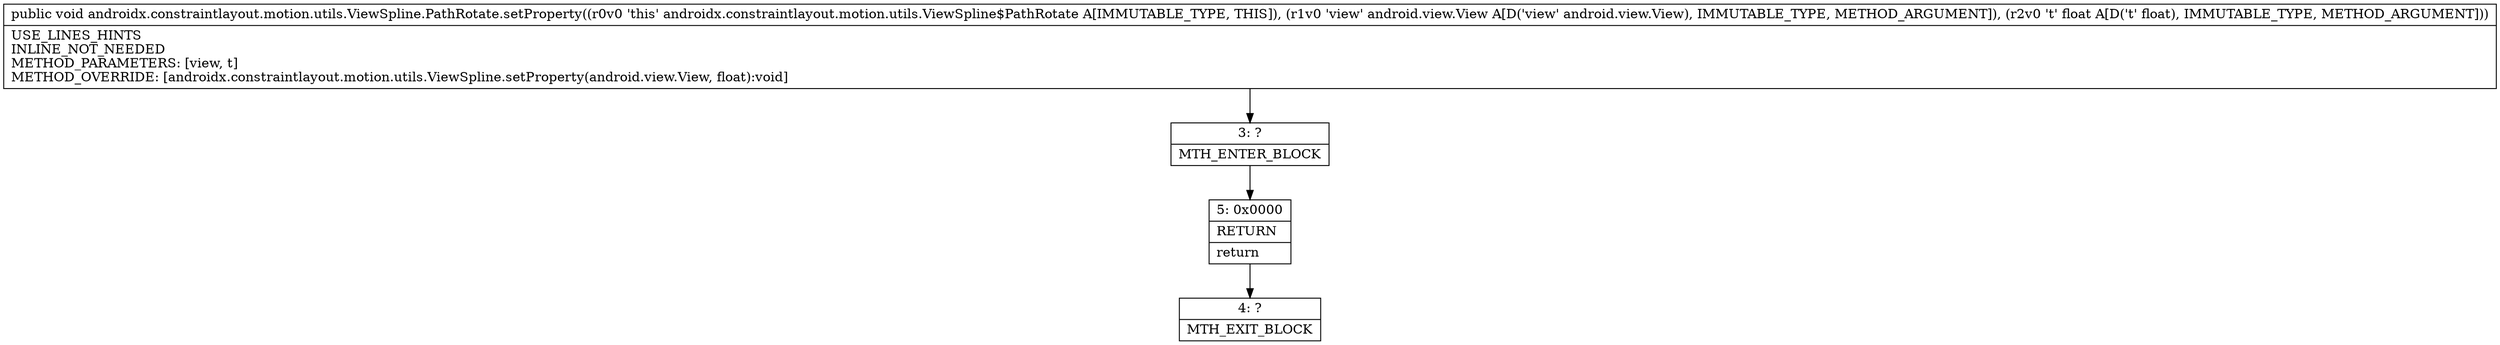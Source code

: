 digraph "CFG forandroidx.constraintlayout.motion.utils.ViewSpline.PathRotate.setProperty(Landroid\/view\/View;F)V" {
Node_3 [shape=record,label="{3\:\ ?|MTH_ENTER_BLOCK\l}"];
Node_5 [shape=record,label="{5\:\ 0x0000|RETURN\l|return\l}"];
Node_4 [shape=record,label="{4\:\ ?|MTH_EXIT_BLOCK\l}"];
MethodNode[shape=record,label="{public void androidx.constraintlayout.motion.utils.ViewSpline.PathRotate.setProperty((r0v0 'this' androidx.constraintlayout.motion.utils.ViewSpline$PathRotate A[IMMUTABLE_TYPE, THIS]), (r1v0 'view' android.view.View A[D('view' android.view.View), IMMUTABLE_TYPE, METHOD_ARGUMENT]), (r2v0 't' float A[D('t' float), IMMUTABLE_TYPE, METHOD_ARGUMENT]))  | USE_LINES_HINTS\lINLINE_NOT_NEEDED\lMETHOD_PARAMETERS: [view, t]\lMETHOD_OVERRIDE: [androidx.constraintlayout.motion.utils.ViewSpline.setProperty(android.view.View, float):void]\l}"];
MethodNode -> Node_3;Node_3 -> Node_5;
Node_5 -> Node_4;
}

